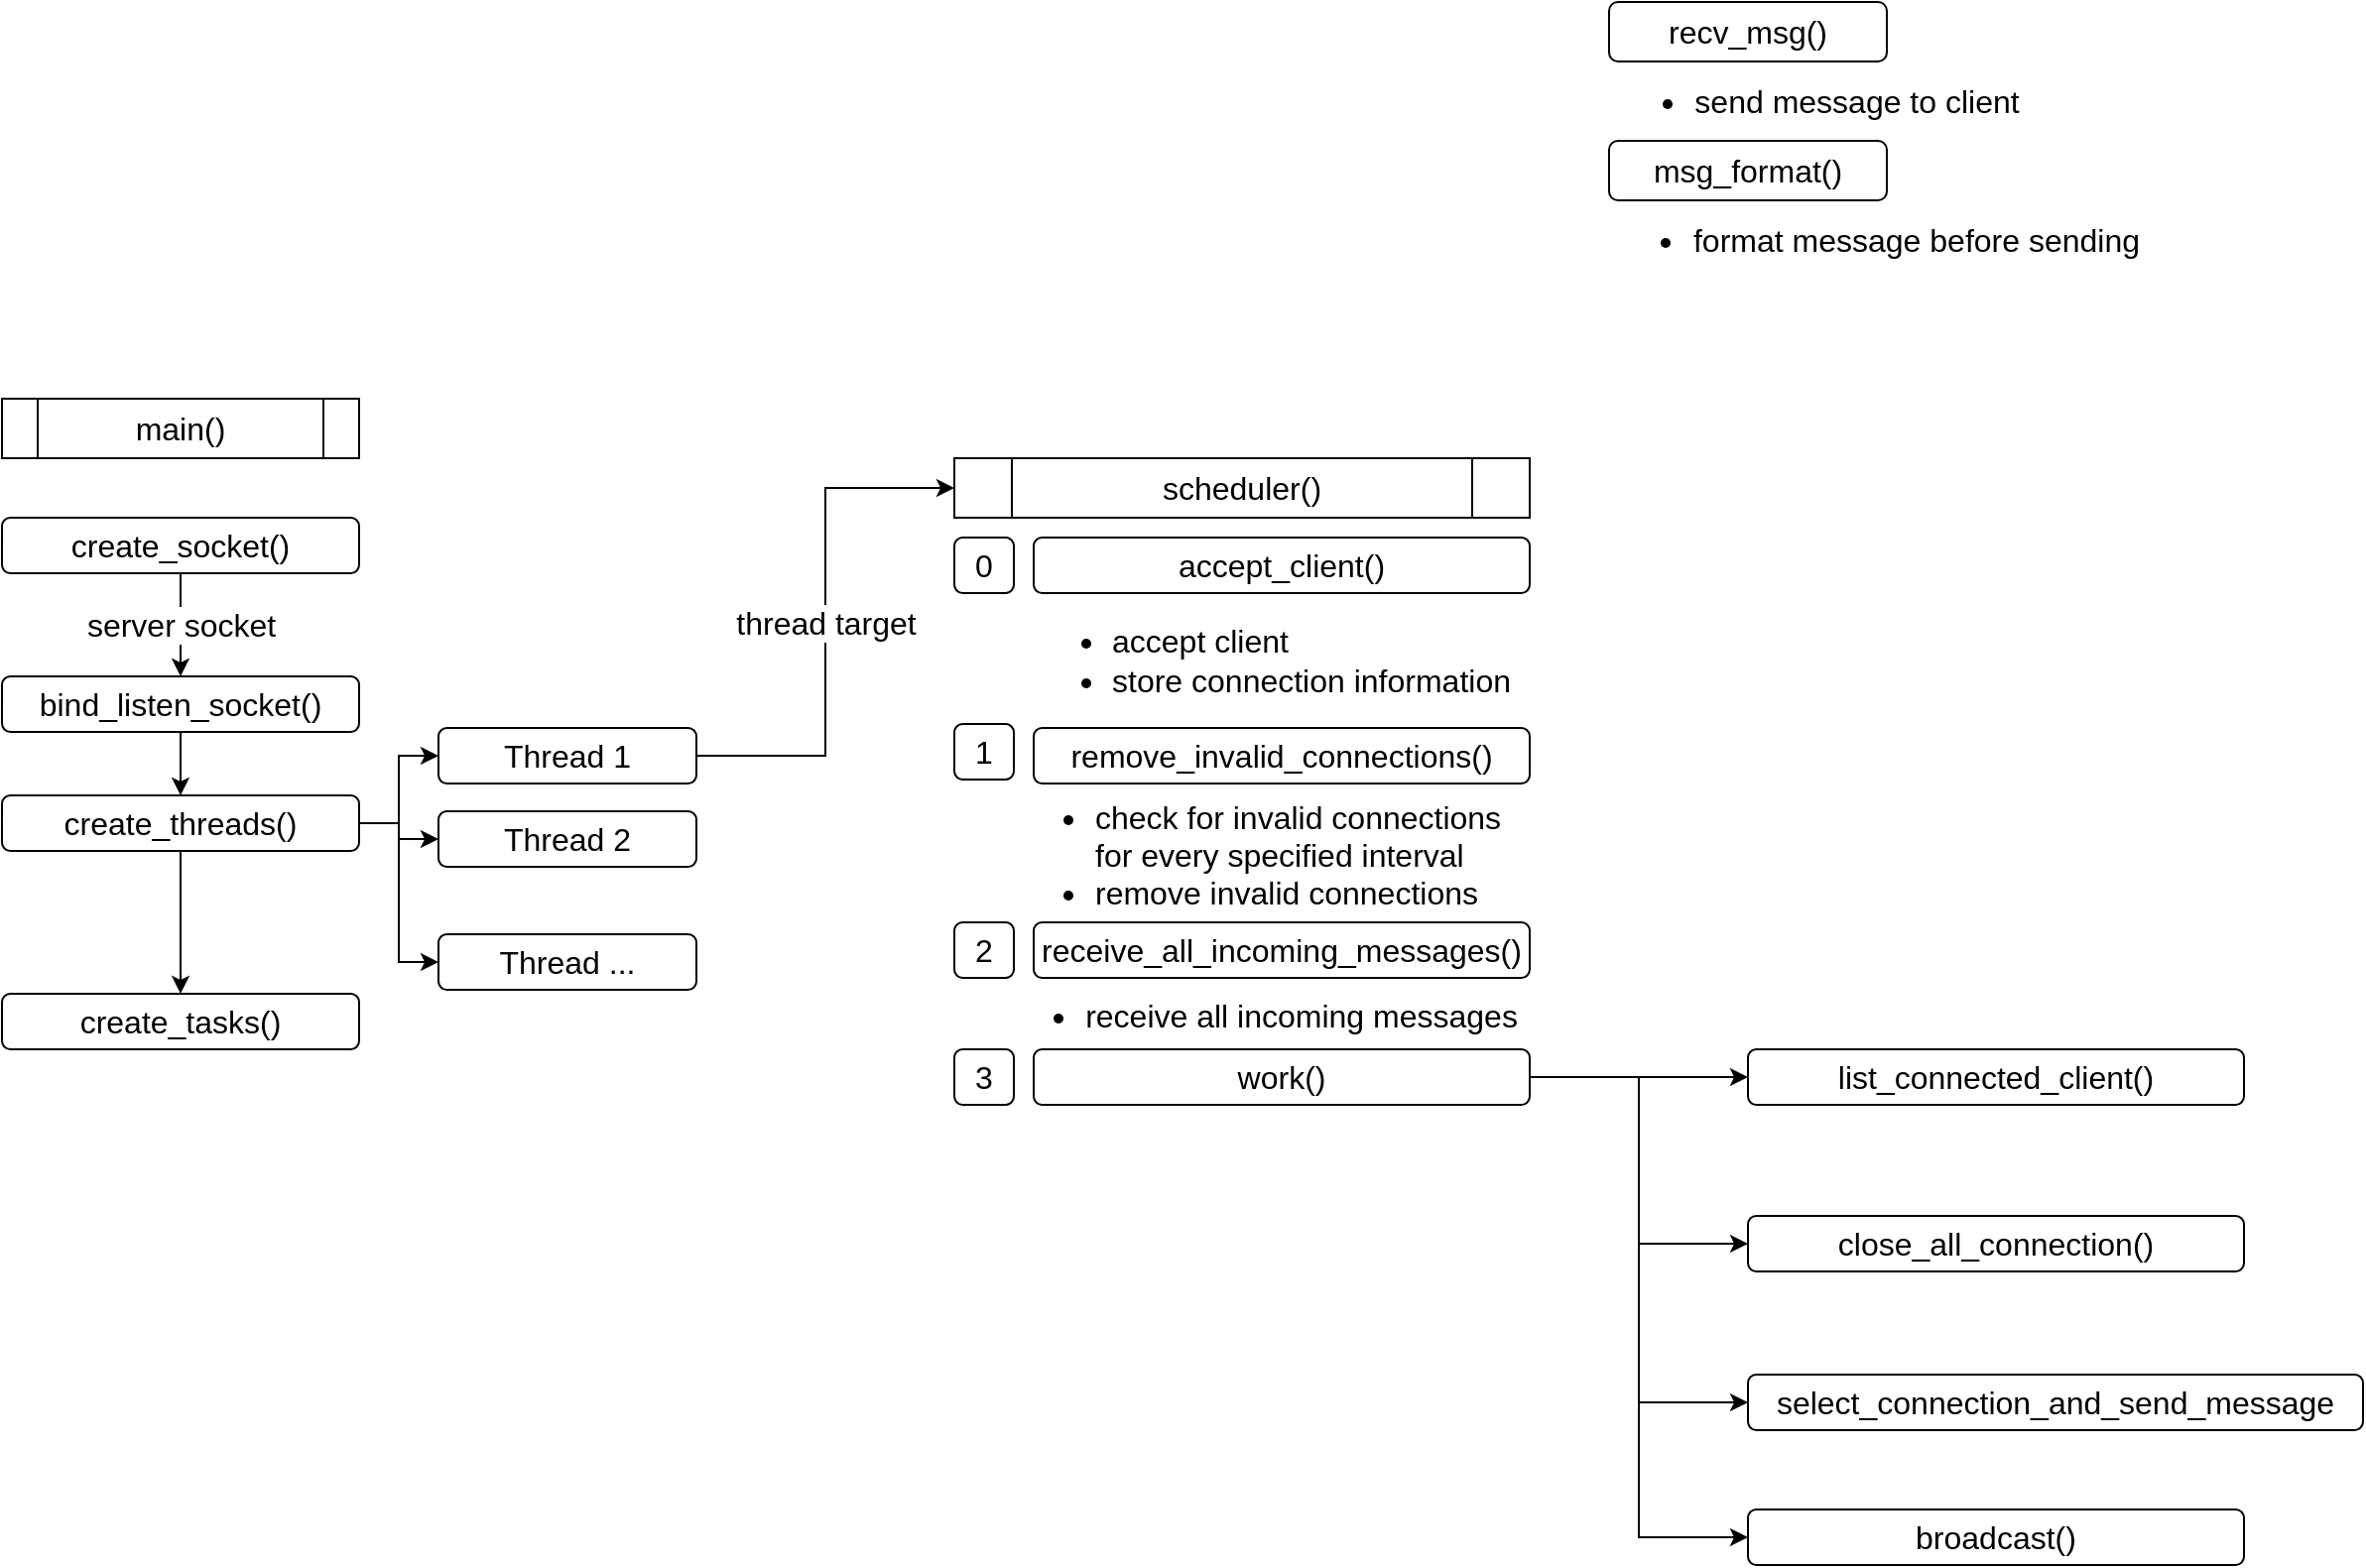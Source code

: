 <mxfile version="14.5.4" type="github">
  <diagram id="rYC1CQpJiUu3t6tvCSeO" name="Page-1">
    <mxGraphModel dx="2370" dy="1290" grid="1" gridSize="10" guides="1" tooltips="1" connect="1" arrows="1" fold="1" page="1" pageScale="1" pageWidth="827" pageHeight="583" math="0" shadow="0">
      <root>
        <mxCell id="0" />
        <mxCell id="1" parent="0" />
        <mxCell id="uzxW4-h2SKwzpZSek_Iy-15" value="main()" style="shape=process;whiteSpace=wrap;html=1;backgroundOutline=1;fontSize=16;align=center;" vertex="1" parent="1">
          <mxGeometry x="240" y="380" width="180" height="30" as="geometry" />
        </mxCell>
        <mxCell id="uzxW4-h2SKwzpZSek_Iy-20" value="server socket" style="edgeStyle=orthogonalEdgeStyle;rounded=0;orthogonalLoop=1;jettySize=auto;html=1;exitX=0.5;exitY=1;exitDx=0;exitDy=0;fontSize=16;" edge="1" parent="1" source="uzxW4-h2SKwzpZSek_Iy-16" target="uzxW4-h2SKwzpZSek_Iy-17">
          <mxGeometry relative="1" as="geometry" />
        </mxCell>
        <mxCell id="uzxW4-h2SKwzpZSek_Iy-16" value="create_socket()" style="rounded=1;whiteSpace=wrap;html=1;fontSize=16;align=center;" vertex="1" parent="1">
          <mxGeometry x="240" y="440" width="180" height="28" as="geometry" />
        </mxCell>
        <mxCell id="uzxW4-h2SKwzpZSek_Iy-21" style="edgeStyle=orthogonalEdgeStyle;rounded=0;orthogonalLoop=1;jettySize=auto;html=1;exitX=0.5;exitY=1;exitDx=0;exitDy=0;fontSize=16;" edge="1" parent="1" source="uzxW4-h2SKwzpZSek_Iy-17" target="uzxW4-h2SKwzpZSek_Iy-19">
          <mxGeometry relative="1" as="geometry" />
        </mxCell>
        <mxCell id="uzxW4-h2SKwzpZSek_Iy-17" value="bind_listen_socket()" style="rounded=1;whiteSpace=wrap;html=1;fontSize=16;align=center;" vertex="1" parent="1">
          <mxGeometry x="240" y="520" width="180" height="28" as="geometry" />
        </mxCell>
        <mxCell id="uzxW4-h2SKwzpZSek_Iy-18" value="create_tasks()" style="rounded=1;whiteSpace=wrap;html=1;fontSize=16;align=center;" vertex="1" parent="1">
          <mxGeometry x="240" y="680" width="180" height="28" as="geometry" />
        </mxCell>
        <mxCell id="uzxW4-h2SKwzpZSek_Iy-22" style="edgeStyle=orthogonalEdgeStyle;rounded=0;orthogonalLoop=1;jettySize=auto;html=1;exitX=0.5;exitY=1;exitDx=0;exitDy=0;entryX=0.5;entryY=0;entryDx=0;entryDy=0;fontSize=16;" edge="1" parent="1" source="uzxW4-h2SKwzpZSek_Iy-19" target="uzxW4-h2SKwzpZSek_Iy-18">
          <mxGeometry relative="1" as="geometry" />
        </mxCell>
        <mxCell id="uzxW4-h2SKwzpZSek_Iy-36" style="edgeStyle=orthogonalEdgeStyle;rounded=0;orthogonalLoop=1;jettySize=auto;html=1;exitX=1;exitY=0.5;exitDx=0;exitDy=0;entryX=0;entryY=0.5;entryDx=0;entryDy=0;fontSize=16;" edge="1" parent="1" source="uzxW4-h2SKwzpZSek_Iy-19" target="uzxW4-h2SKwzpZSek_Iy-32">
          <mxGeometry relative="1" as="geometry" />
        </mxCell>
        <mxCell id="uzxW4-h2SKwzpZSek_Iy-37" style="edgeStyle=orthogonalEdgeStyle;rounded=0;orthogonalLoop=1;jettySize=auto;html=1;exitX=1;exitY=0.5;exitDx=0;exitDy=0;fontSize=16;" edge="1" parent="1" source="uzxW4-h2SKwzpZSek_Iy-19" target="uzxW4-h2SKwzpZSek_Iy-33">
          <mxGeometry relative="1" as="geometry" />
        </mxCell>
        <mxCell id="uzxW4-h2SKwzpZSek_Iy-38" style="edgeStyle=orthogonalEdgeStyle;rounded=0;orthogonalLoop=1;jettySize=auto;html=1;exitX=1;exitY=0.5;exitDx=0;exitDy=0;entryX=0;entryY=0.5;entryDx=0;entryDy=0;fontSize=16;" edge="1" parent="1" source="uzxW4-h2SKwzpZSek_Iy-19" target="uzxW4-h2SKwzpZSek_Iy-34">
          <mxGeometry relative="1" as="geometry" />
        </mxCell>
        <mxCell id="uzxW4-h2SKwzpZSek_Iy-19" value="create_threads()" style="rounded=1;whiteSpace=wrap;html=1;fontSize=16;align=center;" vertex="1" parent="1">
          <mxGeometry x="240" y="580" width="180" height="28" as="geometry" />
        </mxCell>
        <mxCell id="uzxW4-h2SKwzpZSek_Iy-23" value="recv_msg()" style="rounded=1;whiteSpace=wrap;html=1;fontSize=16;align=center;" vertex="1" parent="1">
          <mxGeometry x="1050" y="180" width="140" height="30" as="geometry" />
        </mxCell>
        <mxCell id="uzxW4-h2SKwzpZSek_Iy-24" value="msg_format()" style="rounded=1;whiteSpace=wrap;html=1;fontSize=16;align=center;" vertex="1" parent="1">
          <mxGeometry x="1050" y="250" width="140" height="30" as="geometry" />
        </mxCell>
        <mxCell id="uzxW4-h2SKwzpZSek_Iy-26" value="&lt;ul&gt;&lt;li&gt;send message to client&lt;/li&gt;&lt;/ul&gt;" style="text;html=1;strokeColor=none;fillColor=none;align=center;verticalAlign=middle;whiteSpace=wrap;rounded=0;fontSize=16;" vertex="1" parent="1">
          <mxGeometry x="1050" y="220" width="210" height="20" as="geometry" />
        </mxCell>
        <mxCell id="uzxW4-h2SKwzpZSek_Iy-29" value="&lt;ul&gt;&lt;li&gt;format message before sending&lt;/li&gt;&lt;/ul&gt;" style="text;html=1;strokeColor=none;fillColor=none;align=center;verticalAlign=middle;whiteSpace=wrap;rounded=0;fontSize=16;" vertex="1" parent="1">
          <mxGeometry x="1050" y="290" width="270" height="20" as="geometry" />
        </mxCell>
        <mxCell id="uzxW4-h2SKwzpZSek_Iy-42" value="thread target" style="edgeStyle=orthogonalEdgeStyle;rounded=0;orthogonalLoop=1;jettySize=auto;html=1;exitX=1;exitY=0.5;exitDx=0;exitDy=0;entryX=0;entryY=0.5;entryDx=0;entryDy=0;fontSize=16;" edge="1" parent="1" source="uzxW4-h2SKwzpZSek_Iy-32" target="uzxW4-h2SKwzpZSek_Iy-41">
          <mxGeometry relative="1" as="geometry" />
        </mxCell>
        <mxCell id="uzxW4-h2SKwzpZSek_Iy-32" value="Thread 1" style="rounded=1;whiteSpace=wrap;html=1;fontSize=16;align=center;" vertex="1" parent="1">
          <mxGeometry x="460" y="546" width="130" height="28" as="geometry" />
        </mxCell>
        <mxCell id="uzxW4-h2SKwzpZSek_Iy-33" value="Thread 2" style="rounded=1;whiteSpace=wrap;html=1;fontSize=16;align=center;" vertex="1" parent="1">
          <mxGeometry x="460" y="588" width="130" height="28" as="geometry" />
        </mxCell>
        <mxCell id="uzxW4-h2SKwzpZSek_Iy-34" value="Thread ..." style="rounded=1;whiteSpace=wrap;html=1;fontSize=16;align=center;" vertex="1" parent="1">
          <mxGeometry x="460" y="650" width="130" height="28" as="geometry" />
        </mxCell>
        <mxCell id="uzxW4-h2SKwzpZSek_Iy-41" value="scheduler()" style="shape=process;whiteSpace=wrap;html=1;backgroundOutline=1;fontSize=16;align=center;" vertex="1" parent="1">
          <mxGeometry x="720" y="410" width="290" height="30" as="geometry" />
        </mxCell>
        <mxCell id="uzxW4-h2SKwzpZSek_Iy-43" value="accept_client()" style="rounded=1;whiteSpace=wrap;html=1;fontSize=16;align=center;" vertex="1" parent="1">
          <mxGeometry x="760" y="450" width="250" height="28" as="geometry" />
        </mxCell>
        <mxCell id="uzxW4-h2SKwzpZSek_Iy-44" value="receive_all_incoming_messages()" style="rounded=1;whiteSpace=wrap;html=1;fontSize=16;align=center;" vertex="1" parent="1">
          <mxGeometry x="760" y="644" width="250" height="28" as="geometry" />
        </mxCell>
        <mxCell id="uzxW4-h2SKwzpZSek_Iy-45" value="remove_invalid_connections()" style="rounded=1;whiteSpace=wrap;html=1;fontSize=16;align=center;" vertex="1" parent="1">
          <mxGeometry x="760" y="546" width="250" height="28" as="geometry" />
        </mxCell>
        <mxCell id="uzxW4-h2SKwzpZSek_Iy-64" value="" style="edgeStyle=orthogonalEdgeStyle;rounded=0;orthogonalLoop=1;jettySize=auto;html=1;exitX=1;exitY=0.5;exitDx=0;exitDy=0;fontSize=16;" edge="1" parent="1" source="uzxW4-h2SKwzpZSek_Iy-46" target="uzxW4-h2SKwzpZSek_Iy-59">
          <mxGeometry relative="1" as="geometry" />
        </mxCell>
        <mxCell id="uzxW4-h2SKwzpZSek_Iy-66" style="edgeStyle=orthogonalEdgeStyle;rounded=0;orthogonalLoop=1;jettySize=auto;html=1;exitX=1;exitY=0.5;exitDx=0;exitDy=0;entryX=0;entryY=0.5;entryDx=0;entryDy=0;fontSize=16;" edge="1" parent="1" source="uzxW4-h2SKwzpZSek_Iy-46" target="uzxW4-h2SKwzpZSek_Iy-61">
          <mxGeometry relative="1" as="geometry" />
        </mxCell>
        <mxCell id="uzxW4-h2SKwzpZSek_Iy-67" style="edgeStyle=orthogonalEdgeStyle;rounded=0;orthogonalLoop=1;jettySize=auto;html=1;exitX=1;exitY=0.5;exitDx=0;exitDy=0;entryX=0;entryY=0.5;entryDx=0;entryDy=0;fontSize=16;" edge="1" parent="1" source="uzxW4-h2SKwzpZSek_Iy-46" target="uzxW4-h2SKwzpZSek_Iy-62">
          <mxGeometry relative="1" as="geometry" />
        </mxCell>
        <mxCell id="uzxW4-h2SKwzpZSek_Iy-68" style="edgeStyle=orthogonalEdgeStyle;rounded=0;orthogonalLoop=1;jettySize=auto;html=1;exitX=1;exitY=0.5;exitDx=0;exitDy=0;entryX=0;entryY=0.5;entryDx=0;entryDy=0;fontSize=16;" edge="1" parent="1" source="uzxW4-h2SKwzpZSek_Iy-46" target="uzxW4-h2SKwzpZSek_Iy-60">
          <mxGeometry relative="1" as="geometry" />
        </mxCell>
        <mxCell id="uzxW4-h2SKwzpZSek_Iy-46" value="work()" style="rounded=1;whiteSpace=wrap;html=1;fontSize=16;align=center;" vertex="1" parent="1">
          <mxGeometry x="760" y="708" width="250" height="28" as="geometry" />
        </mxCell>
        <mxCell id="uzxW4-h2SKwzpZSek_Iy-47" value="0" style="rounded=1;whiteSpace=wrap;html=1;fontSize=16;align=center;" vertex="1" parent="1">
          <mxGeometry x="720" y="450" width="30" height="28" as="geometry" />
        </mxCell>
        <mxCell id="uzxW4-h2SKwzpZSek_Iy-49" value="1" style="rounded=1;whiteSpace=wrap;html=1;fontSize=16;align=center;" vertex="1" parent="1">
          <mxGeometry x="720" y="544" width="30" height="28" as="geometry" />
        </mxCell>
        <mxCell id="uzxW4-h2SKwzpZSek_Iy-50" value="2" style="rounded=1;whiteSpace=wrap;html=1;fontSize=16;align=center;" vertex="1" parent="1">
          <mxGeometry x="720" y="644" width="30" height="28" as="geometry" />
        </mxCell>
        <mxCell id="uzxW4-h2SKwzpZSek_Iy-51" value="3" style="rounded=1;whiteSpace=wrap;html=1;fontSize=16;align=center;" vertex="1" parent="1">
          <mxGeometry x="720" y="708" width="30" height="28" as="geometry" />
        </mxCell>
        <mxCell id="uzxW4-h2SKwzpZSek_Iy-54" value="&lt;div style=&quot;text-align: left&quot;&gt;&lt;ul&gt;&lt;li&gt;&lt;span&gt;accept client&amp;nbsp;&lt;/span&gt;&lt;/li&gt;&lt;li&gt;&lt;span&gt;store connection information&lt;/span&gt;&lt;/li&gt;&lt;/ul&gt;&lt;/div&gt;" style="text;html=1;strokeColor=none;fillColor=none;align=center;verticalAlign=middle;whiteSpace=wrap;rounded=0;fontSize=16;" vertex="1" parent="1">
          <mxGeometry x="750" y="481.5" width="260" height="60" as="geometry" />
        </mxCell>
        <mxCell id="uzxW4-h2SKwzpZSek_Iy-56" value="&lt;div style=&quot;text-align: left&quot;&gt;&lt;ul&gt;&lt;li&gt;check for invalid connections for every specified interval&lt;/li&gt;&lt;li&gt;remove invalid connections&lt;/li&gt;&lt;/ul&gt;&lt;/div&gt;" style="text;html=1;strokeColor=none;fillColor=none;align=center;verticalAlign=middle;whiteSpace=wrap;rounded=0;fontSize=16;" vertex="1" parent="1">
          <mxGeometry x="750" y="576" width="260" height="68" as="geometry" />
        </mxCell>
        <mxCell id="uzxW4-h2SKwzpZSek_Iy-57" value="&lt;div style=&quot;text-align: left&quot;&gt;&lt;ul&gt;&lt;li&gt;receive all incoming messages&lt;/li&gt;&lt;/ul&gt;&lt;/div&gt;" style="text;html=1;strokeColor=none;fillColor=none;align=center;verticalAlign=middle;whiteSpace=wrap;rounded=0;fontSize=16;" vertex="1" parent="1">
          <mxGeometry x="740" y="672" width="270" height="38" as="geometry" />
        </mxCell>
        <mxCell id="uzxW4-h2SKwzpZSek_Iy-59" value="list_connected_client()" style="rounded=1;whiteSpace=wrap;html=1;fontSize=16;align=center;" vertex="1" parent="1">
          <mxGeometry x="1120" y="708" width="250" height="28" as="geometry" />
        </mxCell>
        <mxCell id="uzxW4-h2SKwzpZSek_Iy-60" value="close_all_connection()" style="rounded=1;whiteSpace=wrap;html=1;fontSize=16;align=center;" vertex="1" parent="1">
          <mxGeometry x="1120" y="792" width="250" height="28" as="geometry" />
        </mxCell>
        <mxCell id="uzxW4-h2SKwzpZSek_Iy-61" value="select_connection_and_send_message" style="rounded=1;whiteSpace=wrap;html=1;fontSize=16;align=center;" vertex="1" parent="1">
          <mxGeometry x="1120" y="872" width="310" height="28" as="geometry" />
        </mxCell>
        <mxCell id="uzxW4-h2SKwzpZSek_Iy-62" value="broadcast()" style="rounded=1;whiteSpace=wrap;html=1;fontSize=16;align=center;" vertex="1" parent="1">
          <mxGeometry x="1120" y="940" width="250" height="28" as="geometry" />
        </mxCell>
      </root>
    </mxGraphModel>
  </diagram>
</mxfile>
